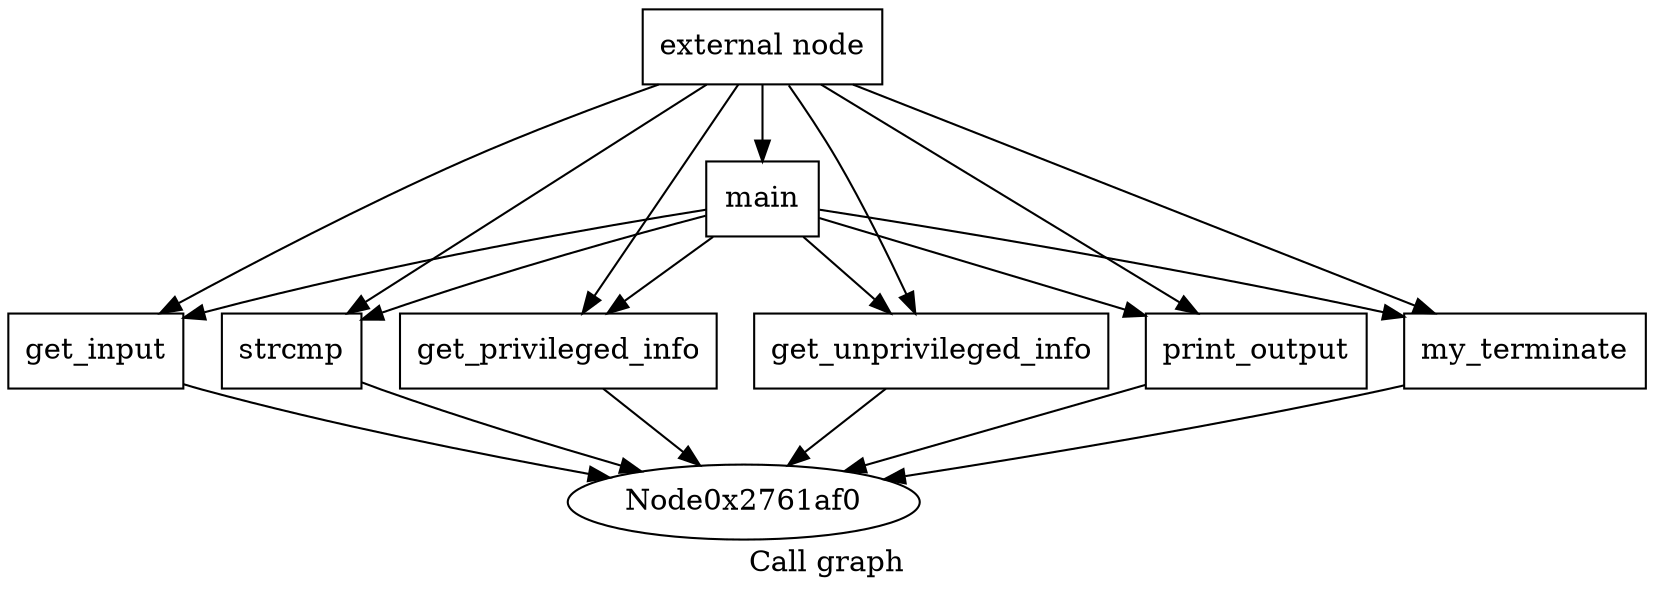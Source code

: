 digraph "Call graph" {
	label="Call graph";

	Node0x2761ac0 [shape=record,label="{external node}"];
	Node0x2761ac0 -> Node0x2761b60;
	Node0x2761ac0 -> Node0x2761c00;
	Node0x2761ac0 -> Node0x27620b0;
	Node0x2761ac0 -> Node0x2761c30;
	Node0x2761ac0 -> Node0x2762160;
	Node0x2761ac0 -> Node0x27621d0;
	Node0x2761ac0 -> Node0x2762240;
	Node0x2761b60 [shape=record,label="{main}"];
	Node0x2761b60 -> Node0x2761c00;
	Node0x2761b60 -> Node0x27620b0;
	Node0x2761b60 -> Node0x2761c30;
	Node0x2761b60 -> Node0x2762160;
	Node0x2761b60 -> Node0x27621d0;
	Node0x2761b60 -> Node0x2762240;
	Node0x2761c00 [shape=record,label="{get_input}"];
	Node0x2761c00 -> Node0x2761af0;
	Node0x27620b0 [shape=record,label="{strcmp}"];
	Node0x27620b0 -> Node0x2761af0;
	Node0x2761c30 [shape=record,label="{get_privileged_info}"];
	Node0x2761c30 -> Node0x2761af0;
	Node0x2762160 [shape=record,label="{get_unprivileged_info}"];
	Node0x2762160 -> Node0x2761af0;
	Node0x27621d0 [shape=record,label="{print_output}"];
	Node0x27621d0 -> Node0x2761af0;
	Node0x2762240 [shape=record,label="{my_terminate}"];
	Node0x2762240 -> Node0x2761af0;
}
